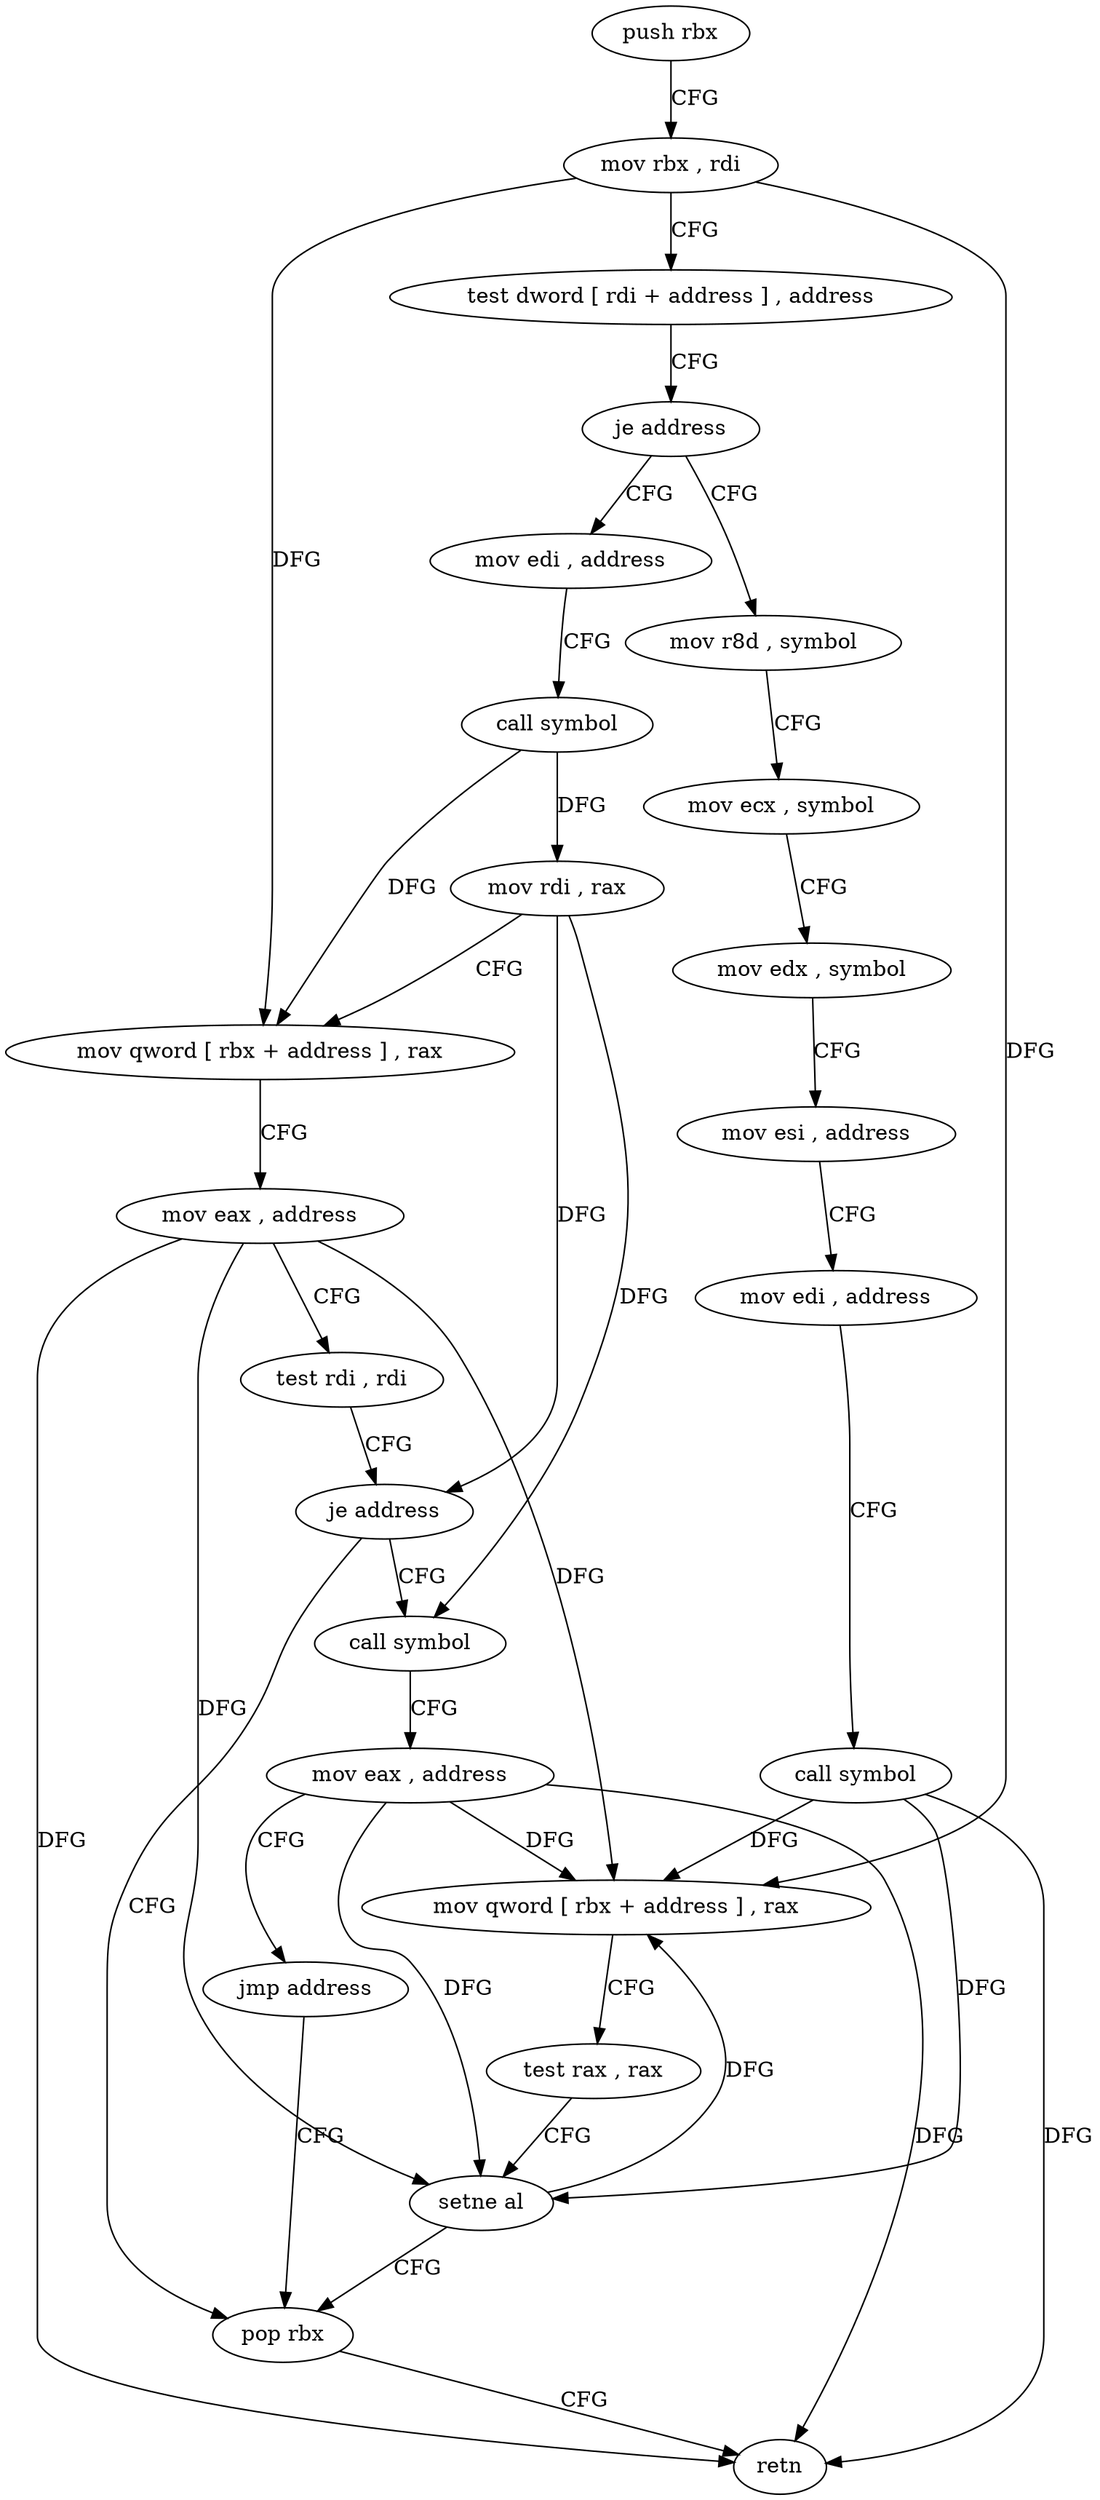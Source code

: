digraph "func" {
"4268241" [label = "push rbx" ]
"4268242" [label = "mov rbx , rdi" ]
"4268245" [label = "test dword [ rdi + address ] , address" ]
"4268252" [label = "je address" ]
"4268297" [label = "mov edi , address" ]
"4268254" [label = "mov r8d , symbol" ]
"4268302" [label = "call symbol" ]
"4268307" [label = "mov rdi , rax" ]
"4268310" [label = "mov qword [ rbx + address ] , rax" ]
"4268314" [label = "mov eax , address" ]
"4268319" [label = "test rdi , rdi" ]
"4268322" [label = "je address" ]
"4268295" [label = "pop rbx" ]
"4268324" [label = "call symbol" ]
"4268260" [label = "mov ecx , symbol" ]
"4268265" [label = "mov edx , symbol" ]
"4268270" [label = "mov esi , address" ]
"4268275" [label = "mov edi , address" ]
"4268280" [label = "call symbol" ]
"4268285" [label = "mov qword [ rbx + address ] , rax" ]
"4268289" [label = "test rax , rax" ]
"4268292" [label = "setne al" ]
"4268296" [label = "retn" ]
"4268329" [label = "mov eax , address" ]
"4268334" [label = "jmp address" ]
"4268241" -> "4268242" [ label = "CFG" ]
"4268242" -> "4268245" [ label = "CFG" ]
"4268242" -> "4268310" [ label = "DFG" ]
"4268242" -> "4268285" [ label = "DFG" ]
"4268245" -> "4268252" [ label = "CFG" ]
"4268252" -> "4268297" [ label = "CFG" ]
"4268252" -> "4268254" [ label = "CFG" ]
"4268297" -> "4268302" [ label = "CFG" ]
"4268254" -> "4268260" [ label = "CFG" ]
"4268302" -> "4268307" [ label = "DFG" ]
"4268302" -> "4268310" [ label = "DFG" ]
"4268307" -> "4268310" [ label = "CFG" ]
"4268307" -> "4268322" [ label = "DFG" ]
"4268307" -> "4268324" [ label = "DFG" ]
"4268310" -> "4268314" [ label = "CFG" ]
"4268314" -> "4268319" [ label = "CFG" ]
"4268314" -> "4268285" [ label = "DFG" ]
"4268314" -> "4268292" [ label = "DFG" ]
"4268314" -> "4268296" [ label = "DFG" ]
"4268319" -> "4268322" [ label = "CFG" ]
"4268322" -> "4268295" [ label = "CFG" ]
"4268322" -> "4268324" [ label = "CFG" ]
"4268295" -> "4268296" [ label = "CFG" ]
"4268324" -> "4268329" [ label = "CFG" ]
"4268260" -> "4268265" [ label = "CFG" ]
"4268265" -> "4268270" [ label = "CFG" ]
"4268270" -> "4268275" [ label = "CFG" ]
"4268275" -> "4268280" [ label = "CFG" ]
"4268280" -> "4268285" [ label = "DFG" ]
"4268280" -> "4268292" [ label = "DFG" ]
"4268280" -> "4268296" [ label = "DFG" ]
"4268285" -> "4268289" [ label = "CFG" ]
"4268289" -> "4268292" [ label = "CFG" ]
"4268292" -> "4268295" [ label = "CFG" ]
"4268292" -> "4268285" [ label = "DFG" ]
"4268329" -> "4268334" [ label = "CFG" ]
"4268329" -> "4268285" [ label = "DFG" ]
"4268329" -> "4268292" [ label = "DFG" ]
"4268329" -> "4268296" [ label = "DFG" ]
"4268334" -> "4268295" [ label = "CFG" ]
}
